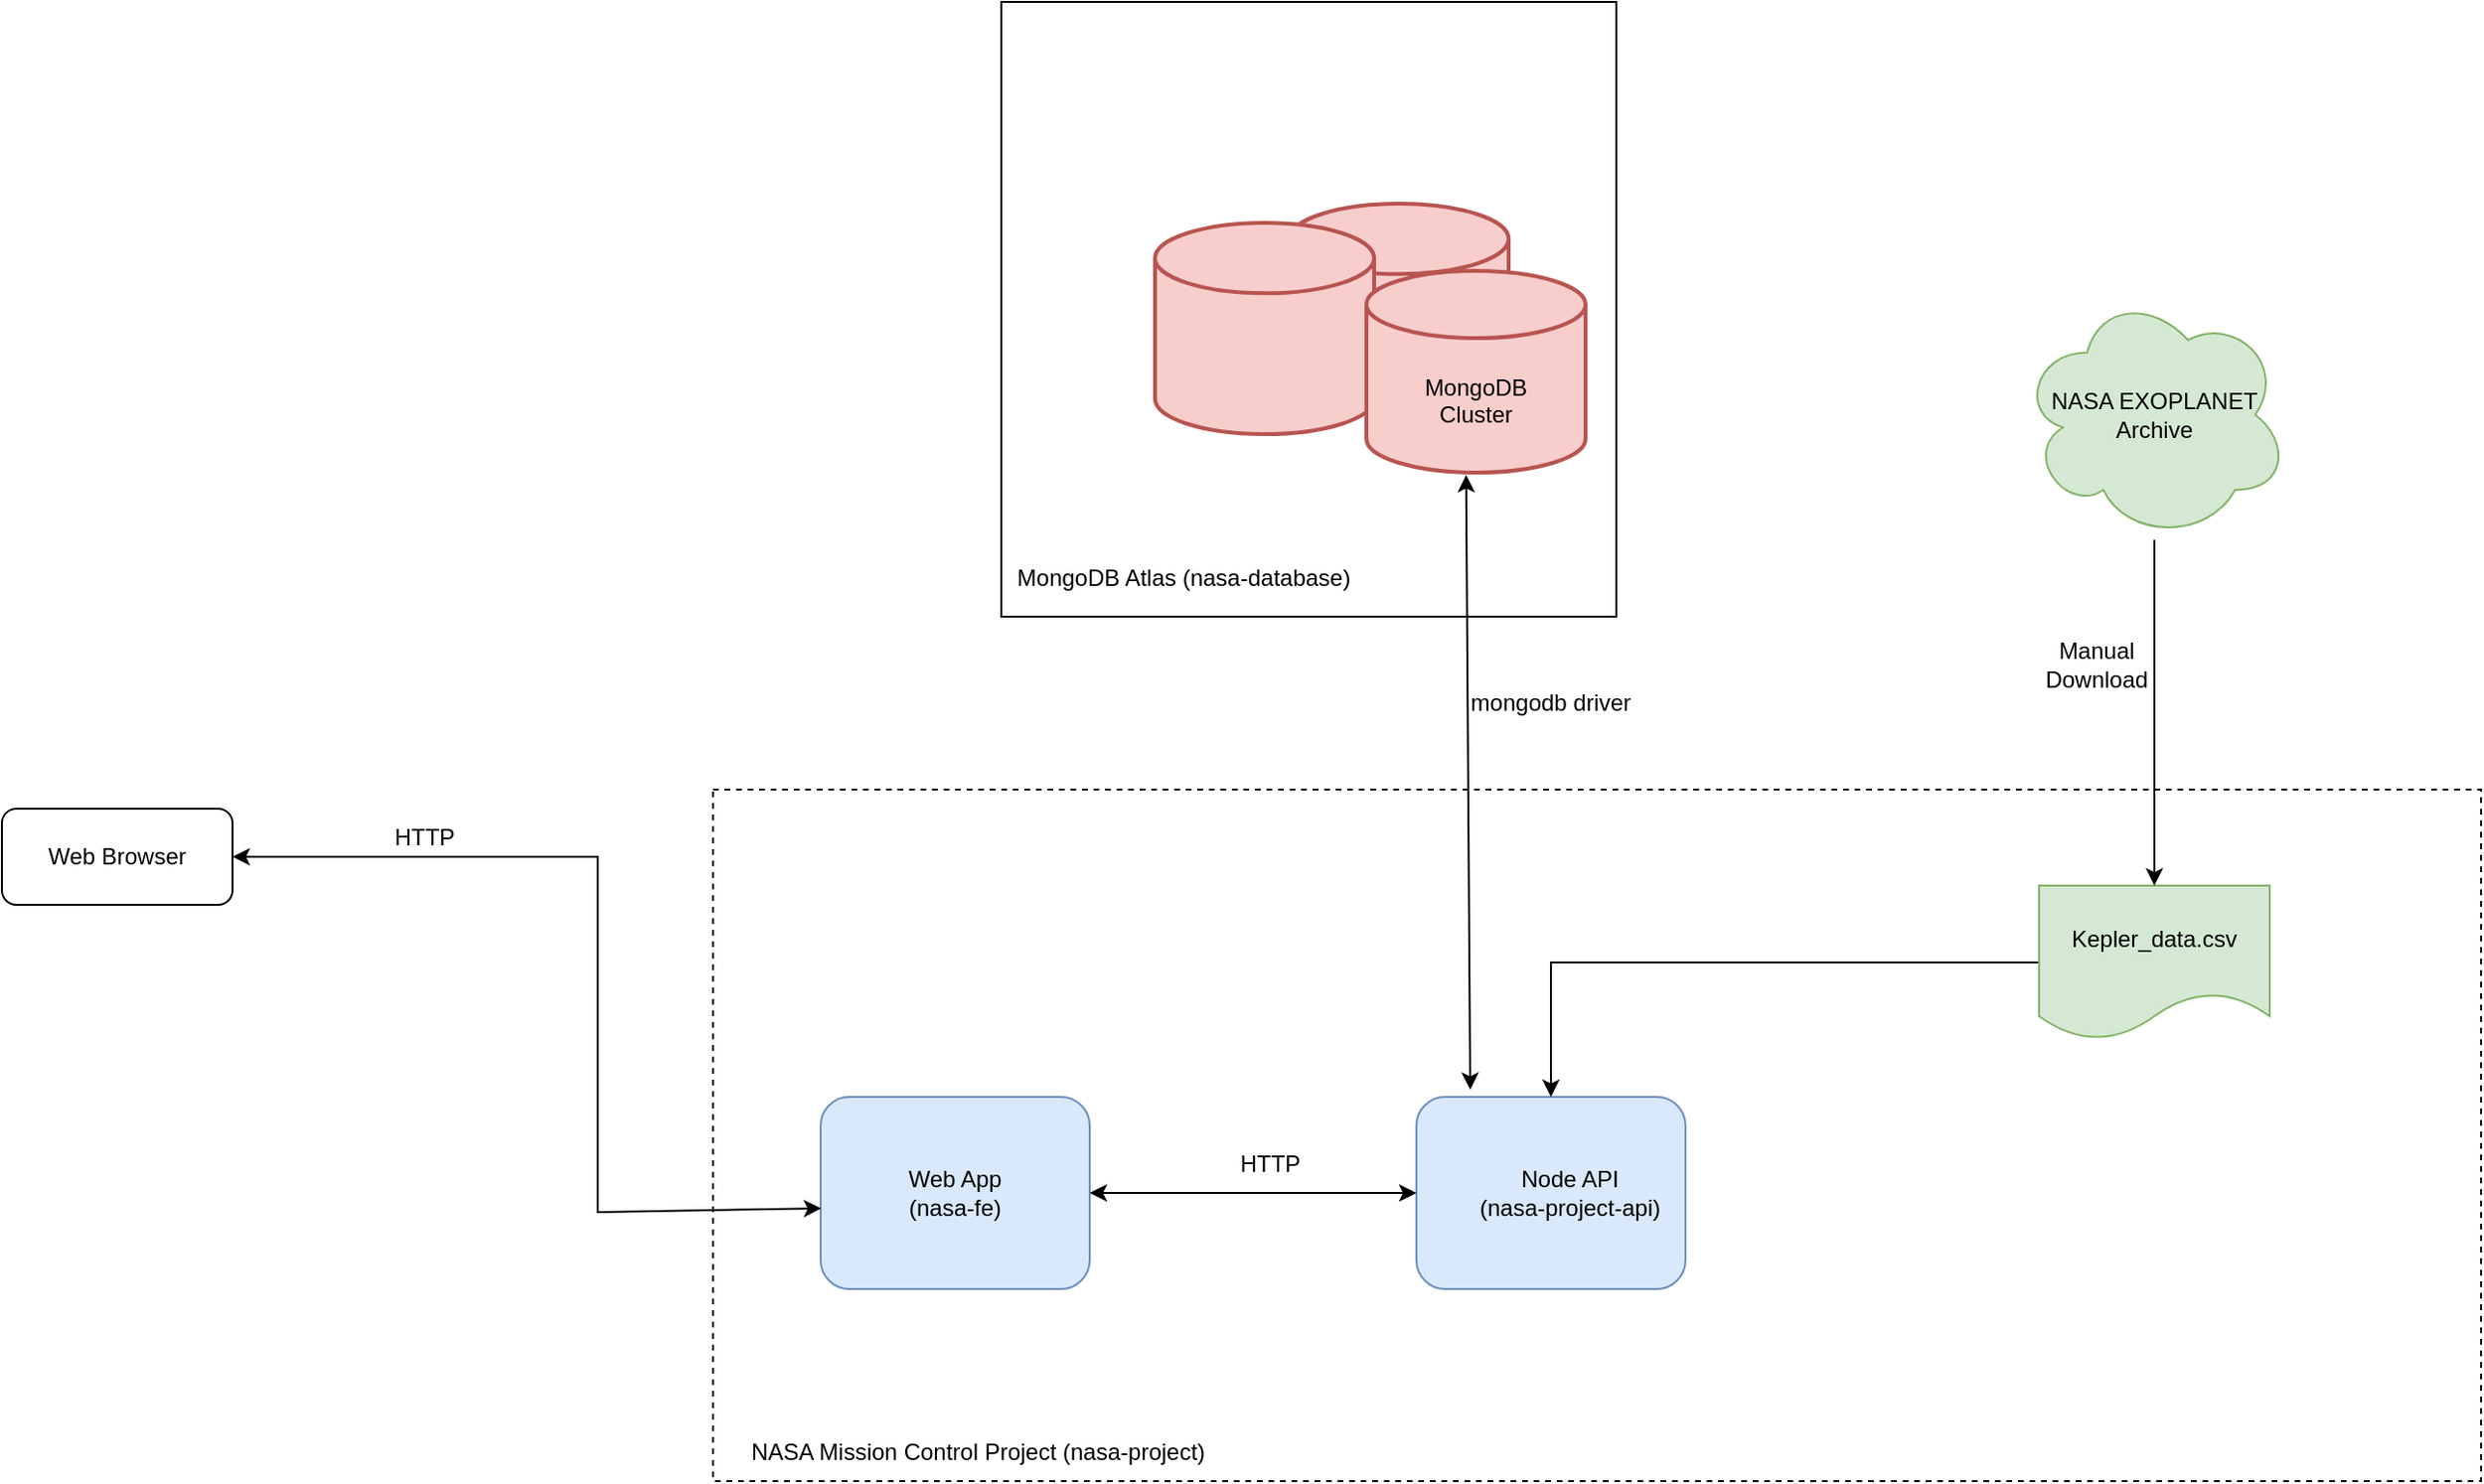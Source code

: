 <mxfile version="21.7.4" type="device">
  <diagram name="Page-1" id="ZK5umK8IunLuLdyx12rj">
    <mxGraphModel dx="2193" dy="1914" grid="1" gridSize="10" guides="1" tooltips="1" connect="1" arrows="1" fold="1" page="1" pageScale="1" pageWidth="827" pageHeight="1169" math="0" shadow="0">
      <root>
        <mxCell id="0" />
        <mxCell id="1" parent="0" />
        <mxCell id="kIGukw1At5z9ESBHnUGh-2" value="" style="rounded=0;whiteSpace=wrap;html=1;fillColor=none;dashed=1;" parent="1" vertex="1">
          <mxGeometry x="230" y="70" width="920" height="360" as="geometry" />
        </mxCell>
        <mxCell id="kIGukw1At5z9ESBHnUGh-3" value="" style="rounded=1;whiteSpace=wrap;html=1;fillColor=#dae8fc;strokeColor=#6c8ebf;" parent="1" vertex="1">
          <mxGeometry x="286" y="230" width="140" height="100" as="geometry" />
        </mxCell>
        <mxCell id="kIGukw1At5z9ESBHnUGh-4" value="" style="rounded=1;whiteSpace=wrap;html=1;fillColor=#dae8fc;strokeColor=#6c8ebf;" parent="1" vertex="1">
          <mxGeometry x="596" y="230" width="140" height="100" as="geometry" />
        </mxCell>
        <mxCell id="kIGukw1At5z9ESBHnUGh-5" value="Web App (nasa-fe)" style="text;html=1;strokeColor=none;fillColor=none;align=center;verticalAlign=middle;whiteSpace=wrap;rounded=0;" parent="1" vertex="1">
          <mxGeometry x="326" y="265" width="60" height="30" as="geometry" />
        </mxCell>
        <mxCell id="kIGukw1At5z9ESBHnUGh-6" value="Node API &lt;br&gt;(nasa-project-api)" style="text;html=1;strokeColor=none;fillColor=none;align=center;verticalAlign=middle;whiteSpace=wrap;rounded=0;" parent="1" vertex="1">
          <mxGeometry x="616" y="265" width="120" height="30" as="geometry" />
        </mxCell>
        <mxCell id="kIGukw1At5z9ESBHnUGh-9" value="NASA Mission Control Project (nasa-project)" style="text;html=1;strokeColor=none;fillColor=none;align=center;verticalAlign=middle;whiteSpace=wrap;rounded=0;" parent="1" vertex="1">
          <mxGeometry x="230" y="400" width="276" height="30" as="geometry" />
        </mxCell>
        <mxCell id="kIGukw1At5z9ESBHnUGh-10" value="Web Browser" style="rounded=1;whiteSpace=wrap;html=1;" parent="1" vertex="1">
          <mxGeometry x="-140" y="80" width="120" height="50" as="geometry" />
        </mxCell>
        <mxCell id="kIGukw1At5z9ESBHnUGh-12" value="HTTP" style="text;html=1;strokeColor=none;fillColor=none;align=center;verticalAlign=middle;whiteSpace=wrap;rounded=0;" parent="1" vertex="1">
          <mxGeometry x="50" y="80" width="60" height="30" as="geometry" />
        </mxCell>
        <mxCell id="kIGukw1At5z9ESBHnUGh-13" value="HTTP" style="text;html=1;strokeColor=none;fillColor=none;align=center;verticalAlign=middle;whiteSpace=wrap;rounded=0;" parent="1" vertex="1">
          <mxGeometry x="490" y="250" width="60" height="30" as="geometry" />
        </mxCell>
        <mxCell id="kIGukw1At5z9ESBHnUGh-14" value="" style="endArrow=classic;startArrow=classic;html=1;rounded=0;entryX=0;entryY=0.5;entryDx=0;entryDy=0;exitX=1;exitY=0.5;exitDx=0;exitDy=0;" parent="1" source="kIGukw1At5z9ESBHnUGh-3" target="kIGukw1At5z9ESBHnUGh-4" edge="1">
          <mxGeometry width="50" height="50" relative="1" as="geometry">
            <mxPoint x="380" y="330" as="sourcePoint" />
            <mxPoint x="430" y="280" as="targetPoint" />
          </mxGeometry>
        </mxCell>
        <mxCell id="kIGukw1At5z9ESBHnUGh-15" value="" style="endArrow=classic;startArrow=classic;html=1;rounded=0;exitX=1;exitY=0.5;exitDx=0;exitDy=0;entryX=0.002;entryY=0.58;entryDx=0;entryDy=0;entryPerimeter=0;" parent="1" source="kIGukw1At5z9ESBHnUGh-10" target="kIGukw1At5z9ESBHnUGh-3" edge="1">
          <mxGeometry width="50" height="50" relative="1" as="geometry">
            <mxPoint x="380" y="330" as="sourcePoint" />
            <mxPoint x="430" y="280" as="targetPoint" />
            <Array as="points">
              <mxPoint x="170" y="105" />
              <mxPoint x="170" y="290" />
            </Array>
          </mxGeometry>
        </mxCell>
        <mxCell id="kIGukw1At5z9ESBHnUGh-18" style="edgeStyle=orthogonalEdgeStyle;rounded=0;orthogonalLoop=1;jettySize=auto;html=1;" parent="1" source="kIGukw1At5z9ESBHnUGh-16" target="kIGukw1At5z9ESBHnUGh-4" edge="1">
          <mxGeometry relative="1" as="geometry" />
        </mxCell>
        <mxCell id="kIGukw1At5z9ESBHnUGh-16" value="Kepler_data.csv" style="shape=document;whiteSpace=wrap;html=1;boundedLbl=1;fillColor=#d5e8d4;strokeColor=#82b366;" parent="1" vertex="1">
          <mxGeometry x="920" y="120" width="120" height="80" as="geometry" />
        </mxCell>
        <mxCell id="kIGukw1At5z9ESBHnUGh-20" style="edgeStyle=orthogonalEdgeStyle;rounded=0;orthogonalLoop=1;jettySize=auto;html=1;" parent="1" source="kIGukw1At5z9ESBHnUGh-19" target="kIGukw1At5z9ESBHnUGh-16" edge="1">
          <mxGeometry relative="1" as="geometry" />
        </mxCell>
        <mxCell id="kIGukw1At5z9ESBHnUGh-19" value="NASA EXOPLANET Archive&lt;br&gt;" style="ellipse;shape=cloud;whiteSpace=wrap;html=1;fillColor=#d5e8d4;strokeColor=#82b366;" parent="1" vertex="1">
          <mxGeometry x="910" y="-190" width="140" height="130" as="geometry" />
        </mxCell>
        <mxCell id="kIGukw1At5z9ESBHnUGh-21" value="Manual Download" style="text;html=1;strokeColor=none;fillColor=none;align=center;verticalAlign=middle;whiteSpace=wrap;rounded=0;" parent="1" vertex="1">
          <mxGeometry x="920" y="-10" width="60" height="30" as="geometry" />
        </mxCell>
        <mxCell id="M9ZDHdOg4o8GQrff1jCT-9" value="" style="group" parent="1" vertex="1" connectable="0">
          <mxGeometry x="380" y="-340" width="320" height="320" as="geometry" />
        </mxCell>
        <mxCell id="M9ZDHdOg4o8GQrff1jCT-5" value="" style="whiteSpace=wrap;html=1;aspect=fixed;" parent="M9ZDHdOg4o8GQrff1jCT-9" vertex="1">
          <mxGeometry width="320" height="320" as="geometry" />
        </mxCell>
        <mxCell id="M9ZDHdOg4o8GQrff1jCT-2" value="" style="strokeWidth=2;html=1;shape=mxgraph.flowchart.database;whiteSpace=wrap;fillColor=#f8cecc;strokeColor=#b85450;" parent="M9ZDHdOg4o8GQrff1jCT-9" vertex="1">
          <mxGeometry x="150" y="105" width="114" height="110" as="geometry" />
        </mxCell>
        <mxCell id="M9ZDHdOg4o8GQrff1jCT-3" value="" style="strokeWidth=2;html=1;shape=mxgraph.flowchart.database;whiteSpace=wrap;fillColor=#f8cecc;strokeColor=#b85450;" parent="M9ZDHdOg4o8GQrff1jCT-9" vertex="1">
          <mxGeometry x="80" y="115" width="114" height="110" as="geometry" />
        </mxCell>
        <mxCell id="M9ZDHdOg4o8GQrff1jCT-1" value="&lt;br&gt;&lt;br&gt;MongoDB&lt;br&gt;Cluster" style="strokeWidth=2;html=1;shape=mxgraph.flowchart.database;whiteSpace=wrap;fillColor=#f8cecc;strokeColor=#b85450;" parent="M9ZDHdOg4o8GQrff1jCT-9" vertex="1">
          <mxGeometry x="190" y="140" width="114" height="105" as="geometry" />
        </mxCell>
        <mxCell id="M9ZDHdOg4o8GQrff1jCT-7" value="MongoDB Atlas (nasa-database)" style="text;html=1;strokeColor=none;fillColor=none;align=center;verticalAlign=middle;whiteSpace=wrap;rounded=0;" parent="M9ZDHdOg4o8GQrff1jCT-9" vertex="1">
          <mxGeometry y="285" width="190" height="30" as="geometry" />
        </mxCell>
        <mxCell id="M9ZDHdOg4o8GQrff1jCT-12" value="mongodb driver" style="text;html=1;strokeColor=none;fillColor=none;align=center;verticalAlign=middle;whiteSpace=wrap;rounded=0;" parent="1" vertex="1">
          <mxGeometry x="621" y="10" width="90" height="30" as="geometry" />
        </mxCell>
        <mxCell id="M9ZDHdOg4o8GQrff1jCT-13" value="" style="endArrow=classic;startArrow=classic;html=1;rounded=0;exitX=0.2;exitY=-0.037;exitDx=0;exitDy=0;exitPerimeter=0;entryX=0.455;entryY=1.012;entryDx=0;entryDy=0;entryPerimeter=0;" parent="1" source="kIGukw1At5z9ESBHnUGh-4" target="M9ZDHdOg4o8GQrff1jCT-1" edge="1">
          <mxGeometry width="50" height="50" relative="1" as="geometry">
            <mxPoint x="790" y="120" as="sourcePoint" />
            <mxPoint x="840" y="70" as="targetPoint" />
          </mxGeometry>
        </mxCell>
      </root>
    </mxGraphModel>
  </diagram>
</mxfile>
